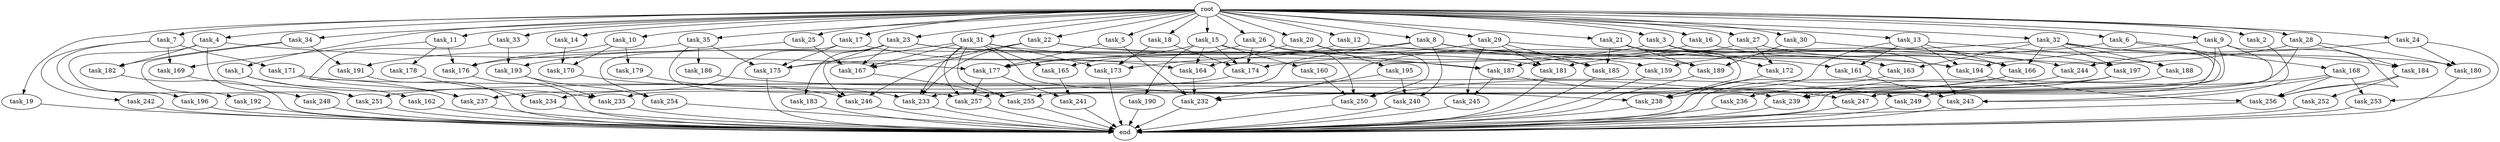 digraph G {
  task_12 [size="2.048000"];
  task_160 [size="841813590.016000"];
  task_253 [size="429496729.600000"];
  task_19 [size="2.048000"];
  task_249 [size="738734374.912000"];
  task_196 [size="1391569403.904000"];
  root [size="0.000000"];
  task_257 [size="3693671874.560000"];
  task_10 [size="2.048000"];
  task_168 [size="1099511627.776000"];
  task_18 [size="2.048000"];
  task_1 [size="2.048000"];
  task_189 [size="773094113.280000"];
  task_183 [size="1717986918.400000"];
  task_175 [size="6545530159.104000"];
  task_161 [size="3109556322.304000"];
  task_4 [size="2.048000"];
  task_33 [size="2.048000"];
  task_235 [size="618475290.624000"];
  task_234 [size="2233382993.920000"];
  task_22 [size="2.048000"];
  task_252 [size="1717986918.400000"];
  task_15 [size="2.048000"];
  task_5 [size="2.048000"];
  end [size="0.000000"];
  task_191 [size="2233382993.920000"];
  task_246 [size="2216203124.736000"];
  task_167 [size="4896262717.440001"];
  task_14 [size="2.048000"];
  task_256 [size="3143916060.672000"];
  task_244 [size="549755813.888000"];
  task_241 [size="223338299.392000"];
  task_16 [size="2.048000"];
  task_7 [size="2.048000"];
  task_242 [size="1391569403.904000"];
  task_27 [size="2.048000"];
  task_26 [size="2.048000"];
  task_177 [size="2783138807.808000"];
  task_239 [size="2267742732.288000"];
  task_254 [size="1786706395.136000"];
  task_176 [size="1477468749.824000"];
  task_30 [size="2.048000"];
  task_245 [size="858993459.200000"];
  task_172 [size="2336462209.024000"];
  task_164 [size="2628519985.152000"];
  task_174 [size="4020089389.056000"];
  task_171 [size="1391569403.904000"];
  task_197 [size="498216206.336000"];
  task_165 [size="3109556322.304000"];
  task_179 [size="618475290.624000"];
  task_255 [size="2216203124.736000"];
  task_237 [size="2834678415.360000"];
  task_17 [size="2.048000"];
  task_169 [size="1821066133.504000"];
  task_166 [size="2508260900.864000"];
  task_31 [size="2.048000"];
  task_170 [size="1047972020.224000"];
  task_193 [size="2233382993.920000"];
  task_194 [size="3092376453.120000"];
  task_2 [size="2.048000"];
  task_35 [size="2.048000"];
  task_3 [size="2.048000"];
  task_187 [size="3728031612.928000"];
  task_247 [size="1597727834.112000"];
  task_181 [size="3246995275.776000"];
  task_162 [size="274877906.944000"];
  task_232 [size="4982162063.360000"];
  task_184 [size="343597383.680000"];
  task_8 [size="2.048000"];
  task_159 [size="343597383.680000"];
  task_236 [size="1717986918.400000"];
  task_29 [size="2.048000"];
  task_21 [size="2.048000"];
  task_28 [size="2.048000"];
  task_163 [size="1855425871.872000"];
  task_182 [size="1116691496.960000"];
  task_233 [size="2370821947.392000"];
  task_23 [size="2.048000"];
  task_190 [size="841813590.016000"];
  task_25 [size="2.048000"];
  task_6 [size="2.048000"];
  task_32 [size="2.048000"];
  task_188 [size="1460288880.640000"];
  task_250 [size="4020089389.056000"];
  task_20 [size="2.048000"];
  task_243 [size="2302102470.656000"];
  task_238 [size="2903397892.096000"];
  task_9 [size="2.048000"];
  task_180 [size="2267742732.288000"];
  task_248 [size="841813590.016000"];
  task_192 [size="274877906.944000"];
  task_195 [size="68719476.736000"];
  task_185 [size="566935683.072000"];
  task_186 [size="1391569403.904000"];
  task_34 [size="2.048000"];
  task_240 [size="1374389534.720000"];
  task_173 [size="5153960755.200000"];
  task_178 [size="429496729.600000"];
  task_13 [size="2.048000"];
  task_251 [size="2061584302.080000"];
  task_24 [size="2.048000"];
  task_11 [size="2.048000"];

  task_12 -> task_161 [size="838860800.000000"];
  task_12 -> task_173 [size="838860800.000000"];
  task_160 -> task_250 [size="838860800.000000"];
  task_253 -> end [size="1.000000"];
  task_19 -> end [size="1.000000"];
  task_249 -> end [size="1.000000"];
  task_196 -> end [size="1.000000"];
  root -> task_12 [size="1.000000"];
  root -> task_35 [size="1.000000"];
  root -> task_14 [size="1.000000"];
  root -> task_21 [size="1.000000"];
  root -> task_6 [size="1.000000"];
  root -> task_32 [size="1.000000"];
  root -> task_19 [size="1.000000"];
  root -> task_20 [size="1.000000"];
  root -> task_16 [size="1.000000"];
  root -> task_9 [size="1.000000"];
  root -> task_31 [size="1.000000"];
  root -> task_10 [size="1.000000"];
  root -> task_1 [size="1.000000"];
  root -> task_18 [size="1.000000"];
  root -> task_5 [size="1.000000"];
  root -> task_2 [size="1.000000"];
  root -> task_4 [size="1.000000"];
  root -> task_27 [size="1.000000"];
  root -> task_23 [size="1.000000"];
  root -> task_3 [size="1.000000"];
  root -> task_26 [size="1.000000"];
  root -> task_7 [size="1.000000"];
  root -> task_34 [size="1.000000"];
  root -> task_17 [size="1.000000"];
  root -> task_33 [size="1.000000"];
  root -> task_15 [size="1.000000"];
  root -> task_22 [size="1.000000"];
  root -> task_29 [size="1.000000"];
  root -> task_8 [size="1.000000"];
  root -> task_30 [size="1.000000"];
  root -> task_13 [size="1.000000"];
  root -> task_25 [size="1.000000"];
  root -> task_24 [size="1.000000"];
  root -> task_11 [size="1.000000"];
  root -> task_28 [size="1.000000"];
  task_257 -> end [size="1.000000"];
  task_10 -> task_170 [size="301989888.000000"];
  task_10 -> task_176 [size="301989888.000000"];
  task_10 -> task_179 [size="301989888.000000"];
  task_168 -> task_256 [size="75497472.000000"];
  task_168 -> task_249 [size="75497472.000000"];
  task_168 -> task_243 [size="75497472.000000"];
  task_168 -> task_253 [size="75497472.000000"];
  task_18 -> task_173 [size="838860800.000000"];
  task_18 -> task_174 [size="838860800.000000"];
  task_1 -> task_235 [size="134217728.000000"];
  task_1 -> task_162 [size="134217728.000000"];
  task_189 -> end [size="1.000000"];
  task_183 -> end [size="1.000000"];
  task_175 -> end [size="1.000000"];
  task_161 -> task_243 [size="75497472.000000"];
  task_4 -> task_177 [size="134217728.000000"];
  task_4 -> task_192 [size="134217728.000000"];
  task_4 -> task_251 [size="134217728.000000"];
  task_4 -> task_182 [size="134217728.000000"];
  task_33 -> task_193 [size="411041792.000000"];
  task_33 -> task_237 [size="411041792.000000"];
  task_235 -> end [size="1.000000"];
  task_234 -> end [size="1.000000"];
  task_22 -> task_246 [size="33554432.000000"];
  task_22 -> task_167 [size="33554432.000000"];
  task_22 -> task_159 [size="33554432.000000"];
  task_22 -> task_185 [size="33554432.000000"];
  task_22 -> task_233 [size="33554432.000000"];
  task_252 -> end [size="1.000000"];
  task_15 -> task_160 [size="411041792.000000"];
  task_15 -> task_164 [size="411041792.000000"];
  task_15 -> task_190 [size="411041792.000000"];
  task_15 -> task_194 [size="411041792.000000"];
  task_15 -> task_174 [size="411041792.000000"];
  task_15 -> task_177 [size="411041792.000000"];
  task_5 -> task_177 [size="679477248.000000"];
  task_5 -> task_232 [size="679477248.000000"];
  task_191 -> end [size="1.000000"];
  task_246 -> end [size="1.000000"];
  task_167 -> task_255 [size="33554432.000000"];
  task_14 -> task_170 [size="209715200.000000"];
  task_256 -> end [size="1.000000"];
  task_244 -> end [size="1.000000"];
  task_241 -> end [size="1.000000"];
  task_16 -> task_257 [size="209715200.000000"];
  task_16 -> task_166 [size="209715200.000000"];
  task_7 -> task_196 [size="679477248.000000"];
  task_7 -> task_169 [size="679477248.000000"];
  task_7 -> task_242 [size="679477248.000000"];
  task_7 -> task_171 [size="679477248.000000"];
  task_242 -> end [size="1.000000"];
  task_27 -> task_187 [size="301989888.000000"];
  task_27 -> task_172 [size="301989888.000000"];
  task_27 -> task_166 [size="301989888.000000"];
  task_26 -> task_187 [size="679477248.000000"];
  task_26 -> task_250 [size="679477248.000000"];
  task_26 -> task_165 [size="679477248.000000"];
  task_26 -> task_174 [size="679477248.000000"];
  task_177 -> task_241 [size="75497472.000000"];
  task_177 -> task_257 [size="75497472.000000"];
  task_239 -> end [size="1.000000"];
  task_254 -> end [size="1.000000"];
  task_176 -> end [size="1.000000"];
  task_30 -> task_197 [size="209715200.000000"];
  task_30 -> task_189 [size="209715200.000000"];
  task_245 -> end [size="1.000000"];
  task_172 -> task_238 [size="134217728.000000"];
  task_164 -> task_232 [size="536870912.000000"];
  task_174 -> task_234 [size="679477248.000000"];
  task_171 -> task_239 [size="134217728.000000"];
  task_171 -> task_237 [size="134217728.000000"];
  task_197 -> task_236 [size="838860800.000000"];
  task_197 -> task_239 [size="838860800.000000"];
  task_197 -> task_251 [size="838860800.000000"];
  task_165 -> task_241 [size="33554432.000000"];
  task_179 -> task_233 [size="75497472.000000"];
  task_255 -> end [size="1.000000"];
  task_237 -> end [size="1.000000"];
  task_17 -> task_175 [size="838860800.000000"];
  task_17 -> task_164 [size="838860800.000000"];
  task_17 -> task_254 [size="838860800.000000"];
  task_169 -> task_251 [size="33554432.000000"];
  task_166 -> task_250 [size="411041792.000000"];
  task_166 -> task_238 [size="411041792.000000"];
  task_31 -> task_175 [size="838860800.000000"];
  task_31 -> task_165 [size="838860800.000000"];
  task_31 -> task_257 [size="838860800.000000"];
  task_31 -> task_173 [size="838860800.000000"];
  task_31 -> task_233 [size="838860800.000000"];
  task_31 -> task_255 [size="838860800.000000"];
  task_31 -> task_187 [size="838860800.000000"];
  task_31 -> task_167 [size="838860800.000000"];
  task_31 -> task_238 [size="838860800.000000"];
  task_170 -> task_246 [size="209715200.000000"];
  task_193 -> task_235 [size="33554432.000000"];
  task_193 -> task_254 [size="33554432.000000"];
  task_194 -> task_256 [size="411041792.000000"];
  task_2 -> task_243 [size="134217728.000000"];
  task_35 -> task_175 [size="679477248.000000"];
  task_35 -> task_257 [size="679477248.000000"];
  task_35 -> task_186 [size="679477248.000000"];
  task_35 -> task_191 [size="679477248.000000"];
  task_3 -> task_163 [size="838860800.000000"];
  task_3 -> task_172 [size="838860800.000000"];
  task_3 -> task_243 [size="838860800.000000"];
  task_3 -> task_175 [size="838860800.000000"];
  task_187 -> task_245 [size="209715200.000000"];
  task_187 -> task_247 [size="209715200.000000"];
  task_247 -> end [size="1.000000"];
  task_181 -> end [size="1.000000"];
  task_162 -> end [size="1.000000"];
  task_232 -> end [size="1.000000"];
  task_184 -> task_252 [size="838860800.000000"];
  task_184 -> task_256 [size="838860800.000000"];
  task_8 -> task_177 [size="134217728.000000"];
  task_8 -> task_244 [size="134217728.000000"];
  task_8 -> task_235 [size="134217728.000000"];
  task_8 -> task_189 [size="134217728.000000"];
  task_8 -> task_240 [size="134217728.000000"];
  task_159 -> end [size="1.000000"];
  task_236 -> end [size="1.000000"];
  task_29 -> task_245 [size="209715200.000000"];
  task_29 -> task_194 [size="209715200.000000"];
  task_29 -> task_176 [size="209715200.000000"];
  task_29 -> task_185 [size="209715200.000000"];
  task_29 -> task_181 [size="209715200.000000"];
  task_21 -> task_163 [size="33554432.000000"];
  task_21 -> task_185 [size="33554432.000000"];
  task_21 -> task_189 [size="33554432.000000"];
  task_21 -> task_238 [size="33554432.000000"];
  task_28 -> task_180 [size="134217728.000000"];
  task_28 -> task_184 [size="134217728.000000"];
  task_28 -> task_239 [size="134217728.000000"];
  task_28 -> task_159 [size="134217728.000000"];
  task_163 -> end [size="1.000000"];
  task_182 -> end [size="1.000000"];
  task_233 -> end [size="1.000000"];
  task_23 -> task_183 [size="838860800.000000"];
  task_23 -> task_246 [size="838860800.000000"];
  task_23 -> task_167 [size="838860800.000000"];
  task_23 -> task_237 [size="838860800.000000"];
  task_23 -> task_180 [size="838860800.000000"];
  task_23 -> task_181 [size="838860800.000000"];
  task_190 -> end [size="1.000000"];
  task_25 -> task_167 [size="679477248.000000"];
  task_25 -> task_193 [size="679477248.000000"];
  task_6 -> task_247 [size="536870912.000000"];
  task_6 -> task_168 [size="536870912.000000"];
  task_6 -> task_181 [size="536870912.000000"];
  task_32 -> task_163 [size="33554432.000000"];
  task_32 -> task_197 [size="33554432.000000"];
  task_32 -> task_184 [size="33554432.000000"];
  task_32 -> task_166 [size="33554432.000000"];
  task_32 -> task_247 [size="33554432.000000"];
  task_32 -> task_174 [size="33554432.000000"];
  task_32 -> task_188 [size="33554432.000000"];
  task_188 -> end [size="1.000000"];
  task_250 -> end [size="1.000000"];
  task_20 -> task_250 [size="33554432.000000"];
  task_20 -> task_195 [size="33554432.000000"];
  task_20 -> task_164 [size="33554432.000000"];
  task_243 -> end [size="1.000000"];
  task_238 -> end [size="1.000000"];
  task_9 -> task_256 [size="209715200.000000"];
  task_9 -> task_249 [size="209715200.000000"];
  task_9 -> task_194 [size="209715200.000000"];
  task_9 -> task_233 [size="209715200.000000"];
  task_9 -> task_255 [size="209715200.000000"];
  task_180 -> end [size="1.000000"];
  task_248 -> end [size="1.000000"];
  task_192 -> end [size="1.000000"];
  task_195 -> task_232 [size="536870912.000000"];
  task_195 -> task_240 [size="536870912.000000"];
  task_185 -> end [size="1.000000"];
  task_186 -> task_249 [size="75497472.000000"];
  task_34 -> task_182 [size="411041792.000000"];
  task_34 -> task_248 [size="411041792.000000"];
  task_34 -> task_191 [size="411041792.000000"];
  task_240 -> end [size="1.000000"];
  task_173 -> end [size="1.000000"];
  task_178 -> task_234 [size="411041792.000000"];
  task_13 -> task_194 [size="679477248.000000"];
  task_13 -> task_188 [size="679477248.000000"];
  task_13 -> task_166 [size="679477248.000000"];
  task_13 -> task_232 [size="679477248.000000"];
  task_13 -> task_161 [size="679477248.000000"];
  task_251 -> end [size="1.000000"];
  task_24 -> task_180 [size="134217728.000000"];
  task_24 -> task_244 [size="134217728.000000"];
  task_24 -> task_253 [size="134217728.000000"];
  task_11 -> task_169 [size="209715200.000000"];
  task_11 -> task_176 [size="209715200.000000"];
  task_11 -> task_178 [size="209715200.000000"];
}

